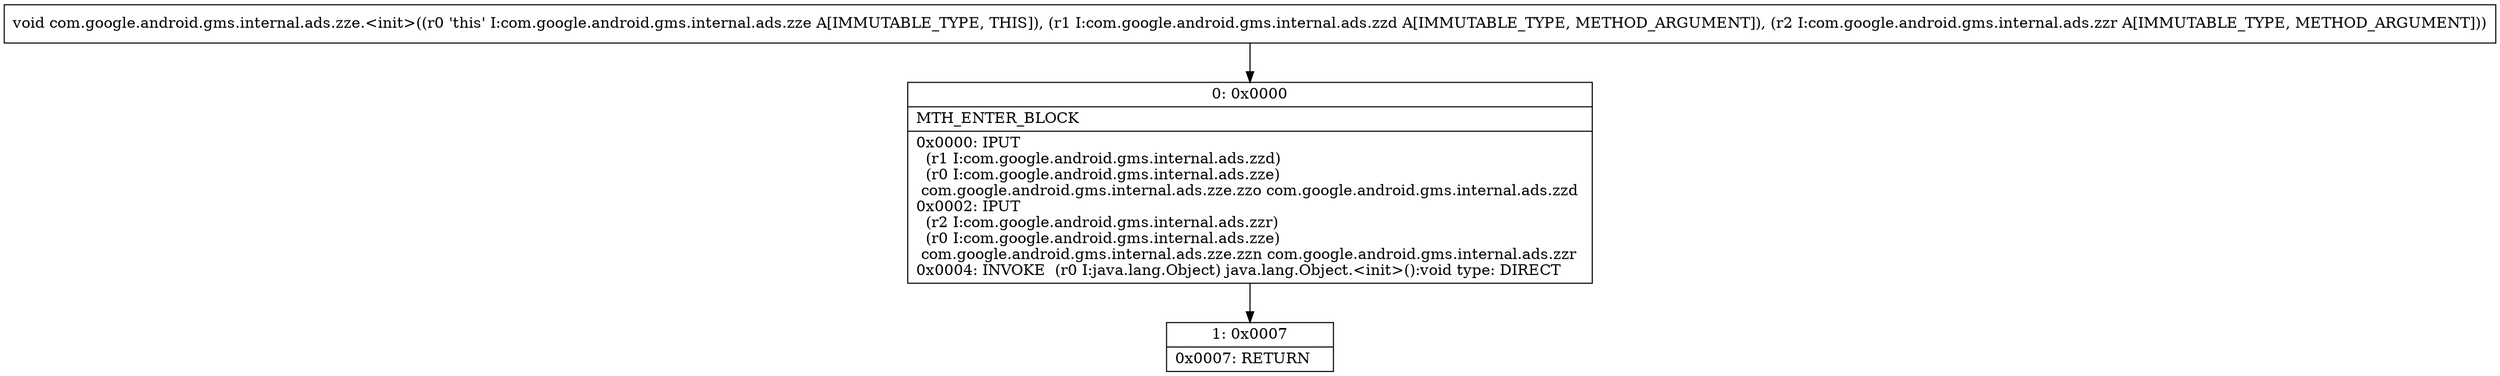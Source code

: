 digraph "CFG forcom.google.android.gms.internal.ads.zze.\<init\>(Lcom\/google\/android\/gms\/internal\/ads\/zzd;Lcom\/google\/android\/gms\/internal\/ads\/zzr;)V" {
Node_0 [shape=record,label="{0\:\ 0x0000|MTH_ENTER_BLOCK\l|0x0000: IPUT  \l  (r1 I:com.google.android.gms.internal.ads.zzd)\l  (r0 I:com.google.android.gms.internal.ads.zze)\l com.google.android.gms.internal.ads.zze.zzo com.google.android.gms.internal.ads.zzd \l0x0002: IPUT  \l  (r2 I:com.google.android.gms.internal.ads.zzr)\l  (r0 I:com.google.android.gms.internal.ads.zze)\l com.google.android.gms.internal.ads.zze.zzn com.google.android.gms.internal.ads.zzr \l0x0004: INVOKE  (r0 I:java.lang.Object) java.lang.Object.\<init\>():void type: DIRECT \l}"];
Node_1 [shape=record,label="{1\:\ 0x0007|0x0007: RETURN   \l}"];
MethodNode[shape=record,label="{void com.google.android.gms.internal.ads.zze.\<init\>((r0 'this' I:com.google.android.gms.internal.ads.zze A[IMMUTABLE_TYPE, THIS]), (r1 I:com.google.android.gms.internal.ads.zzd A[IMMUTABLE_TYPE, METHOD_ARGUMENT]), (r2 I:com.google.android.gms.internal.ads.zzr A[IMMUTABLE_TYPE, METHOD_ARGUMENT])) }"];
MethodNode -> Node_0;
Node_0 -> Node_1;
}

